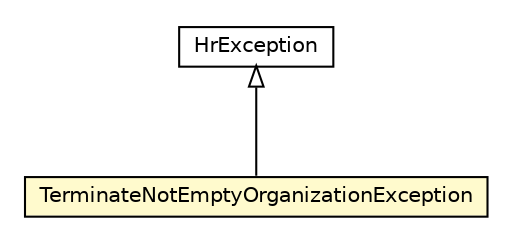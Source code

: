 #!/usr/local/bin/dot
#
# Class diagram 
# Generated by UMLGraph version R5_6_6-8-g8d7759 (http://www.umlgraph.org/)
#

digraph G {
	edge [fontname="Helvetica",fontsize=10,labelfontname="Helvetica",labelfontsize=10];
	node [fontname="Helvetica",fontsize=10,shape=plaintext];
	nodesep=0.25;
	ranksep=0.5;
	// org.dddlib.organisation.domain.TerminateNotEmptyOrganizationException
	c93553 [label=<<table title="org.dddlib.organisation.domain.TerminateNotEmptyOrganizationException" border="0" cellborder="1" cellspacing="0" cellpadding="2" port="p" bgcolor="lemonChiffon" href="./TerminateNotEmptyOrganizationException.html">
		<tr><td><table border="0" cellspacing="0" cellpadding="1">
<tr><td align="center" balign="center"> TerminateNotEmptyOrganizationException </td></tr>
		</table></td></tr>
		</table>>, URL="./TerminateNotEmptyOrganizationException.html", fontname="Helvetica", fontcolor="black", fontsize=10.0];
	// org.dddlib.organisation.domain.HrException
	c93564 [label=<<table title="org.dddlib.organisation.domain.HrException" border="0" cellborder="1" cellspacing="0" cellpadding="2" port="p" href="./HrException.html">
		<tr><td><table border="0" cellspacing="0" cellpadding="1">
<tr><td align="center" balign="center"> HrException </td></tr>
		</table></td></tr>
		</table>>, URL="./HrException.html", fontname="Helvetica", fontcolor="black", fontsize=10.0];
	//org.dddlib.organisation.domain.TerminateNotEmptyOrganizationException extends org.dddlib.organisation.domain.HrException
	c93564:p -> c93553:p [dir=back,arrowtail=empty];
}

